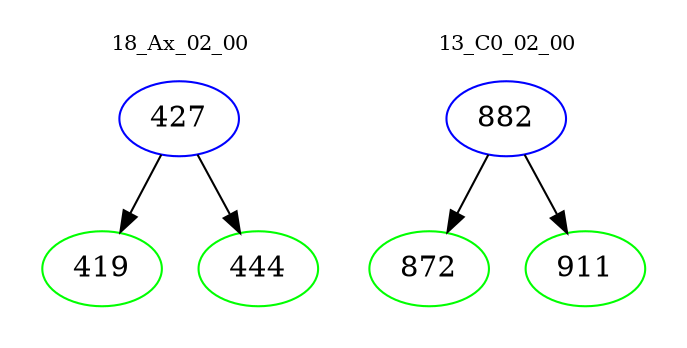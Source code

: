 digraph{
subgraph cluster_0 {
color = white
label = "18_Ax_02_00";
fontsize=10;
T0_427 [label="427", color="blue"]
T0_427 -> T0_419 [color="black"]
T0_419 [label="419", color="green"]
T0_427 -> T0_444 [color="black"]
T0_444 [label="444", color="green"]
}
subgraph cluster_1 {
color = white
label = "13_C0_02_00";
fontsize=10;
T1_882 [label="882", color="blue"]
T1_882 -> T1_872 [color="black"]
T1_872 [label="872", color="green"]
T1_882 -> T1_911 [color="black"]
T1_911 [label="911", color="green"]
}
}
